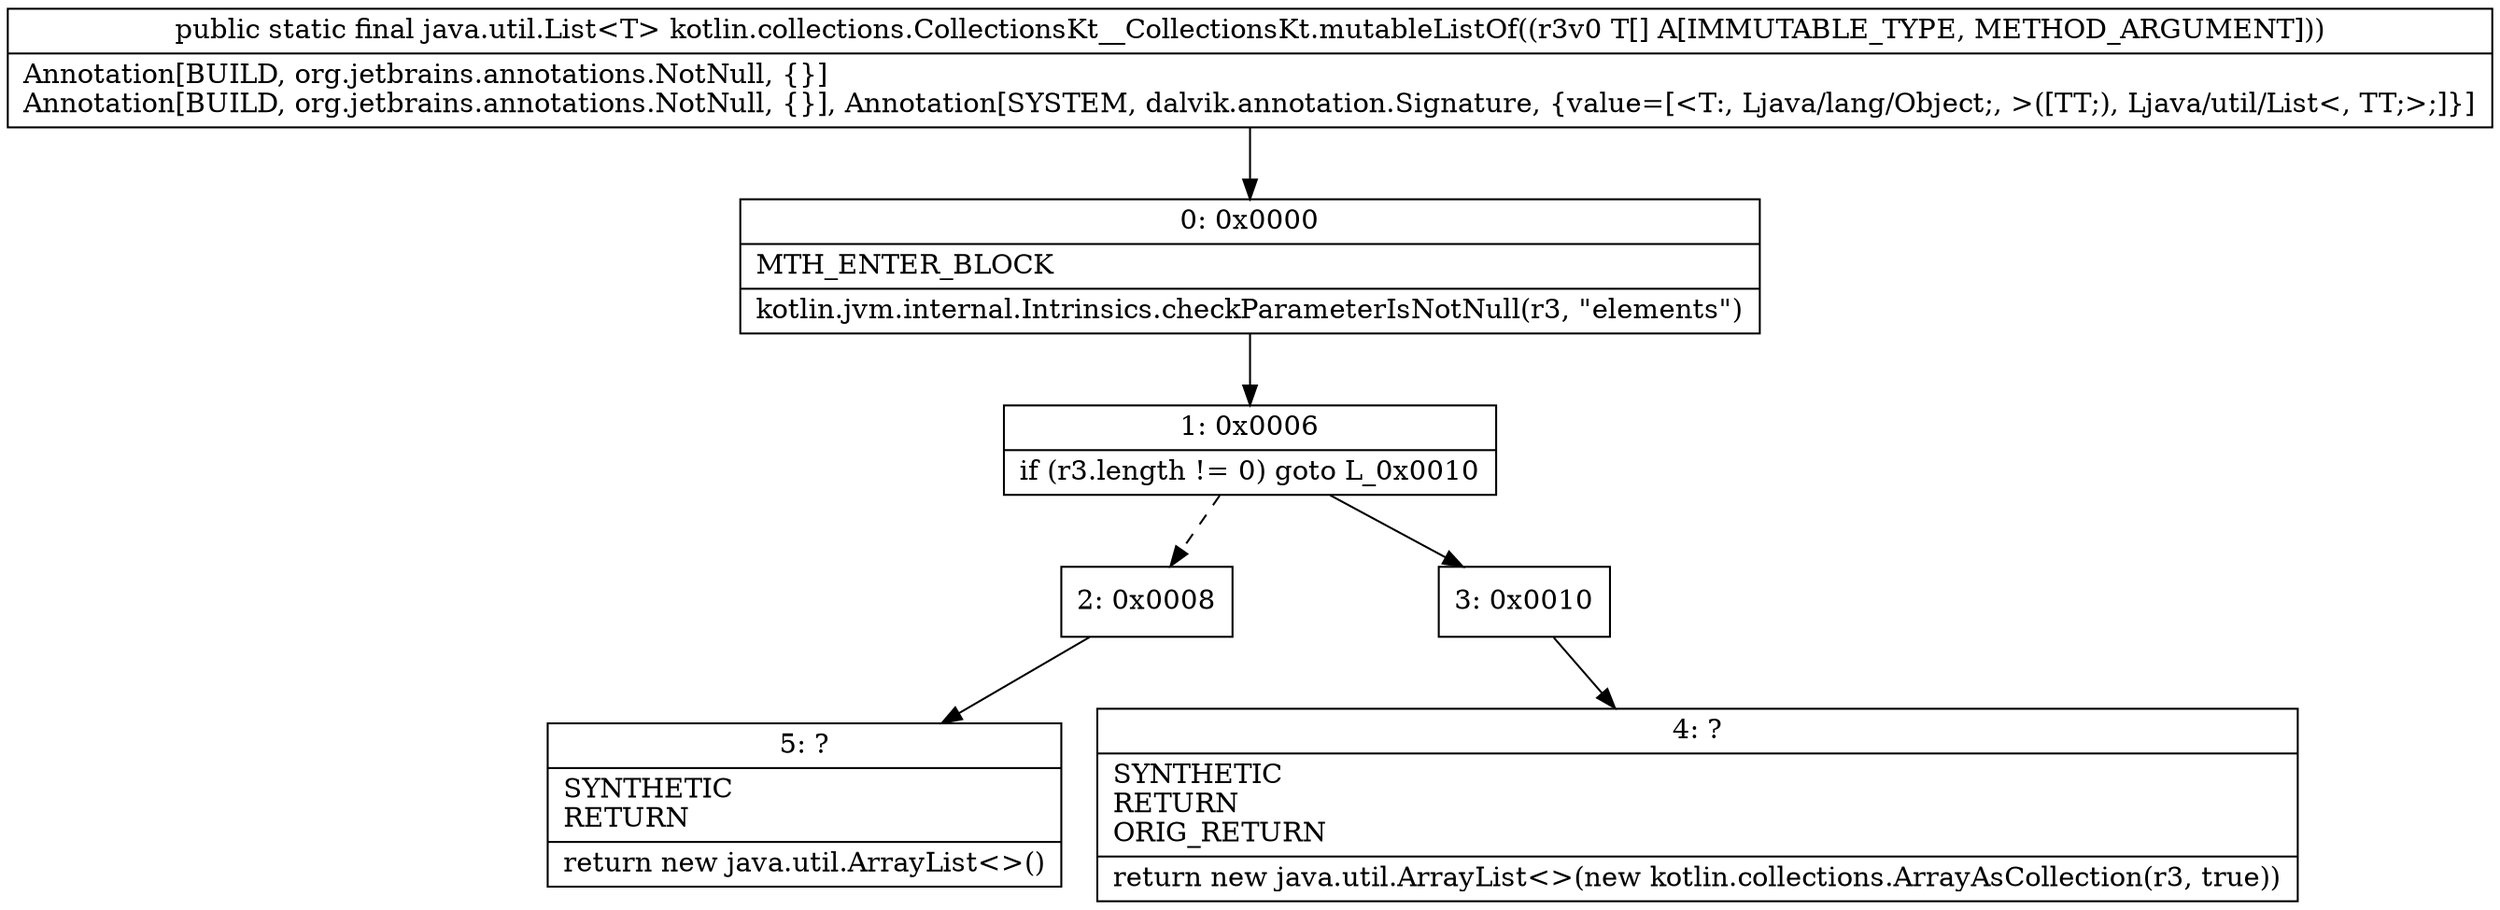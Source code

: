 digraph "CFG forkotlin.collections.CollectionsKt__CollectionsKt.mutableListOf([Ljava\/lang\/Object;)Ljava\/util\/List;" {
Node_0 [shape=record,label="{0\:\ 0x0000|MTH_ENTER_BLOCK\l|kotlin.jvm.internal.Intrinsics.checkParameterIsNotNull(r3, \"elements\")\l}"];
Node_1 [shape=record,label="{1\:\ 0x0006|if (r3.length != 0) goto L_0x0010\l}"];
Node_2 [shape=record,label="{2\:\ 0x0008}"];
Node_3 [shape=record,label="{3\:\ 0x0010}"];
Node_4 [shape=record,label="{4\:\ ?|SYNTHETIC\lRETURN\lORIG_RETURN\l|return new java.util.ArrayList\<\>(new kotlin.collections.ArrayAsCollection(r3, true))\l}"];
Node_5 [shape=record,label="{5\:\ ?|SYNTHETIC\lRETURN\l|return new java.util.ArrayList\<\>()\l}"];
MethodNode[shape=record,label="{public static final java.util.List\<T\> kotlin.collections.CollectionsKt__CollectionsKt.mutableListOf((r3v0 T[] A[IMMUTABLE_TYPE, METHOD_ARGUMENT]))  | Annotation[BUILD, org.jetbrains.annotations.NotNull, \{\}]\lAnnotation[BUILD, org.jetbrains.annotations.NotNull, \{\}], Annotation[SYSTEM, dalvik.annotation.Signature, \{value=[\<T:, Ljava\/lang\/Object;, \>([TT;), Ljava\/util\/List\<, TT;\>;]\}]\l}"];
MethodNode -> Node_0;
Node_0 -> Node_1;
Node_1 -> Node_2[style=dashed];
Node_1 -> Node_3;
Node_2 -> Node_5;
Node_3 -> Node_4;
}

